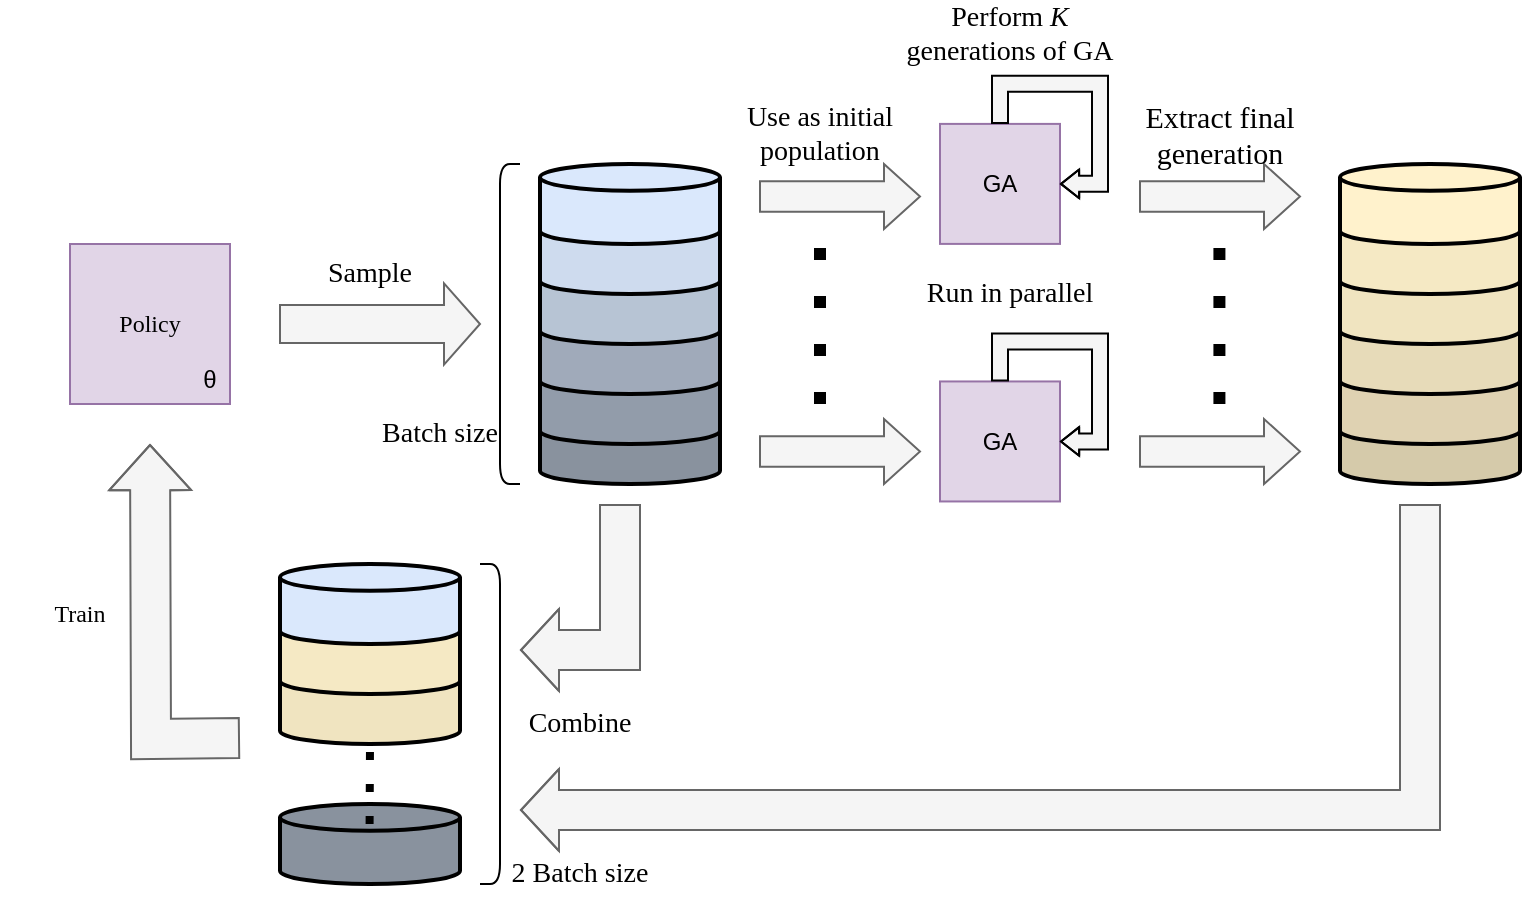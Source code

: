 <mxfile version="27.0.2">
  <diagram name="第 1 页" id="OqGGluNNmhG34aOTT-5K">
    <mxGraphModel dx="1296" dy="757" grid="1" gridSize="10" guides="1" tooltips="1" connect="1" arrows="1" fold="1" page="1" pageScale="1" pageWidth="827" pageHeight="1169" math="0" shadow="0">
      <root>
        <mxCell id="0" />
        <mxCell id="1" parent="0" />
        <mxCell id="1k1rpAn-p33p8svTMho_-12" value="" style="verticalLabelPosition=bottom;verticalAlign=top;html=1;strokeWidth=1;shape=mxgraph.arrows2.arrow;dy=0.53;dx=18;notch=0;fillColor=#f5f5f5;strokeColor=#666666;fontColor=#333333;" parent="1" vertex="1">
          <mxGeometry x="410" y="160" width="80" height="32.5" as="geometry" />
        </mxCell>
        <mxCell id="1k1rpAn-p33p8svTMho_-16" value="" style="verticalLabelPosition=bottom;verticalAlign=top;html=1;strokeWidth=1;shape=mxgraph.arrows2.arrow;dy=0.53;dx=18;notch=0;fillColor=#f5f5f5;strokeColor=#666666;fontColor=#333333;" parent="1" vertex="1">
          <mxGeometry x="410" y="287.5" width="80" height="32.5" as="geometry" />
        </mxCell>
        <mxCell id="1k1rpAn-p33p8svTMho_-37" value="" style="endArrow=none;dashed=1;html=1;dashPattern=1 3;strokeWidth=6;rounded=0;" parent="1" edge="1">
          <mxGeometry width="50" height="50" relative="1" as="geometry">
            <mxPoint x="440" y="280" as="sourcePoint" />
            <mxPoint x="440" y="200" as="targetPoint" />
          </mxGeometry>
        </mxCell>
        <mxCell id="1k1rpAn-p33p8svTMho_-44" value="" style="group" parent="1" vertex="1" connectable="0">
          <mxGeometry x="65" y="200" width="80" height="80" as="geometry" />
        </mxCell>
        <mxCell id="1k1rpAn-p33p8svTMho_-1" value="&lt;font face=&quot;Times New Roman&quot;&gt;Policy&lt;/font&gt;" style="rounded=0;whiteSpace=wrap;html=1;fillColor=#e1d5e7;strokeColor=#9673a6;direction=south;" parent="1k1rpAn-p33p8svTMho_-44" vertex="1">
          <mxGeometry width="80" height="80" as="geometry" />
        </mxCell>
        <mxCell id="1k1rpAn-p33p8svTMho_-8" value="θ" style="text;html=1;align=center;verticalAlign=middle;whiteSpace=wrap;rounded=0;" parent="1k1rpAn-p33p8svTMho_-44" vertex="1">
          <mxGeometry x="60" y="55" width="20" height="25" as="geometry" />
        </mxCell>
        <mxCell id="1k1rpAn-p33p8svTMho_-47" value="GA" style="rounded=0;whiteSpace=wrap;html=1;fillColor=#e1d5e7;strokeColor=#9673a6;" parent="1" vertex="1">
          <mxGeometry x="500" y="139.95" width="60" height="60" as="geometry" />
        </mxCell>
        <mxCell id="1k1rpAn-p33p8svTMho_-48" style="edgeStyle=orthogonalEdgeStyle;rounded=0;orthogonalLoop=1;jettySize=auto;html=1;exitX=0.5;exitY=0;exitDx=0;exitDy=0;entryX=1;entryY=0.5;entryDx=0;entryDy=0;strokeWidth=1;endArrow=openThin;endFill=0;fillColor=#f5f5f5;strokeColor=light-dark(#000000, #555555);shape=flexArrow;endWidth=5.333;endSize=2.692;startSize=2;width=8;" parent="1" source="1k1rpAn-p33p8svTMho_-47" target="1k1rpAn-p33p8svTMho_-47" edge="1">
          <mxGeometry relative="1" as="geometry">
            <mxPoint x="540" y="22.2" as="sourcePoint" />
            <mxPoint x="570" y="52.2" as="targetPoint" />
          </mxGeometry>
        </mxCell>
        <mxCell id="1k1rpAn-p33p8svTMho_-49" value="" style="verticalLabelPosition=bottom;verticalAlign=top;html=1;strokeWidth=1;shape=mxgraph.arrows2.arrow;dy=0.53;dx=18;notch=0;fillColor=#f5f5f5;strokeColor=#666666;fontColor=#333333;" parent="1" vertex="1">
          <mxGeometry x="600" y="160" width="80" height="32.5" as="geometry" />
        </mxCell>
        <mxCell id="1k1rpAn-p33p8svTMho_-50" value="" style="verticalLabelPosition=bottom;verticalAlign=top;html=1;strokeWidth=1;shape=mxgraph.arrows2.arrow;dy=0.53;dx=18;notch=0;fillColor=#f5f5f5;strokeColor=#666666;fontColor=#333333;" parent="1" vertex="1">
          <mxGeometry x="600" y="287.5" width="80" height="32.5" as="geometry" />
        </mxCell>
        <mxCell id="1k1rpAn-p33p8svTMho_-51" value="" style="endArrow=none;dashed=1;html=1;dashPattern=1 3;strokeWidth=6;rounded=0;" parent="1" edge="1">
          <mxGeometry width="50" height="50" relative="1" as="geometry">
            <mxPoint x="639.71" y="280" as="sourcePoint" />
            <mxPoint x="639.71" y="200" as="targetPoint" />
          </mxGeometry>
        </mxCell>
        <mxCell id="1k1rpAn-p33p8svTMho_-87" style="edgeStyle=orthogonalEdgeStyle;rounded=0;orthogonalLoop=1;jettySize=auto;html=1;shape=flexArrow;strokeWidth=1;width=20;endSize=7.2;fillColor=#f5f5f5;strokeColor=#666666;" parent="1" edge="1">
          <mxGeometry relative="1" as="geometry">
            <mxPoint x="150" y="447" as="sourcePoint" />
            <mxPoint x="105" y="300" as="targetPoint" />
          </mxGeometry>
        </mxCell>
        <mxCell id="1k1rpAn-p33p8svTMho_-90" style="edgeStyle=orthogonalEdgeStyle;rounded=0;orthogonalLoop=1;jettySize=auto;html=1;shape=flexArrow;strokeWidth=1;width=20;fillColor=#f5f5f5;strokeColor=#666666;" parent="1" edge="1">
          <mxGeometry relative="1" as="geometry">
            <mxPoint x="740" y="330" as="sourcePoint" />
            <mxPoint x="290" y="483" as="targetPoint" />
            <Array as="points">
              <mxPoint x="740" y="483" />
            </Array>
          </mxGeometry>
        </mxCell>
        <mxCell id="1k1rpAn-p33p8svTMho_-94" value="" style="verticalLabelPosition=bottom;verticalAlign=top;html=1;strokeWidth=1;shape=mxgraph.arrows2.arrow;dy=0.53;dx=18;notch=0;fillColor=#f5f5f5;strokeColor=#666666;fontColor=#333333;" parent="1" vertex="1">
          <mxGeometry x="170" y="219.68" width="100" height="40.63" as="geometry" />
        </mxCell>
        <mxCell id="1k1rpAn-p33p8svTMho_-98" style="edgeStyle=orthogonalEdgeStyle;rounded=0;orthogonalLoop=1;jettySize=auto;html=1;shape=flexArrow;strokeWidth=1;width=20;fillColor=#f5f5f5;strokeColor=#666666;" parent="1" edge="1">
          <mxGeometry relative="1" as="geometry">
            <mxPoint x="340" y="330" as="sourcePoint" />
            <mxPoint x="290" y="403" as="targetPoint" />
            <Array as="points">
              <mxPoint x="340" y="390" />
              <mxPoint x="340" y="403" />
            </Array>
          </mxGeometry>
        </mxCell>
        <mxCell id="1k1rpAn-p33p8svTMho_-99" value="Sample" style="text;html=1;align=center;verticalAlign=middle;whiteSpace=wrap;rounded=0;fontFamily=Times New Roman;fontSize=14;" parent="1" vertex="1">
          <mxGeometry x="185" y="200" width="60" height="30" as="geometry" />
        </mxCell>
        <mxCell id="1k1rpAn-p33p8svTMho_-100" value="" style="shape=curlyBracket;whiteSpace=wrap;html=1;rounded=1;labelPosition=left;verticalLabelPosition=middle;align=right;verticalAlign=middle;size=0;" parent="1" vertex="1">
          <mxGeometry x="280" y="160" width="10" height="160" as="geometry" />
        </mxCell>
        <mxCell id="1k1rpAn-p33p8svTMho_-101" value="Batch size" style="text;html=1;align=center;verticalAlign=middle;whiteSpace=wrap;rounded=0;fontFamily=Times New Roman;fontSize=14;" parent="1" vertex="1">
          <mxGeometry x="220" y="280" width="60" height="30" as="geometry" />
        </mxCell>
        <mxCell id="1k1rpAn-p33p8svTMho_-102" value="GA" style="rounded=0;whiteSpace=wrap;html=1;fillColor=#e1d5e7;strokeColor=#9673a6;" parent="1" vertex="1">
          <mxGeometry x="500" y="268.73" width="60" height="60" as="geometry" />
        </mxCell>
        <mxCell id="1k1rpAn-p33p8svTMho_-103" style="edgeStyle=orthogonalEdgeStyle;rounded=0;orthogonalLoop=1;jettySize=auto;html=1;exitX=0.5;exitY=0;exitDx=0;exitDy=0;entryX=1;entryY=0.5;entryDx=0;entryDy=0;strokeWidth=1;endArrow=openThin;endFill=0;fillColor=#f5f5f5;strokeColor=light-dark(#000000, #555555);shape=flexArrow;endWidth=5.333;endSize=2.692;startSize=2;width=8;" parent="1" source="1k1rpAn-p33p8svTMho_-102" target="1k1rpAn-p33p8svTMho_-102" edge="1">
          <mxGeometry relative="1" as="geometry">
            <mxPoint x="540" y="150.98" as="sourcePoint" />
            <mxPoint x="570" y="180.98" as="targetPoint" />
          </mxGeometry>
        </mxCell>
        <mxCell id="1k1rpAn-p33p8svTMho_-104" value="Use as initial population" style="text;html=1;align=center;verticalAlign=middle;whiteSpace=wrap;rounded=0;fontSize=14;fontFamily=Times New Roman;" parent="1" vertex="1">
          <mxGeometry x="400" y="130" width="80" height="30" as="geometry" />
        </mxCell>
        <mxCell id="1k1rpAn-p33p8svTMho_-105" value="Run in parallel" style="text;html=1;align=center;verticalAlign=middle;whiteSpace=wrap;rounded=0;fontSize=14;fontFamily=Times New Roman;" parent="1" vertex="1">
          <mxGeometry x="490" y="210" width="90" height="30" as="geometry" />
        </mxCell>
        <mxCell id="1k1rpAn-p33p8svTMho_-106" value="Perform &lt;i&gt;K&lt;/i&gt; generations of GA" style="text;html=1;align=center;verticalAlign=middle;whiteSpace=wrap;rounded=0;fontSize=14;fontFamily=Times New Roman;" parent="1" vertex="1">
          <mxGeometry x="480" y="80" width="110" height="30" as="geometry" />
        </mxCell>
        <mxCell id="1k1rpAn-p33p8svTMho_-107" value="Extract final generation" style="text;html=1;align=center;verticalAlign=middle;whiteSpace=wrap;rounded=0;fontSize=15;fontFamily=Times New Roman;" parent="1" vertex="1">
          <mxGeometry x="600" y="130" width="80" height="30" as="geometry" />
        </mxCell>
        <mxCell id="1k1rpAn-p33p8svTMho_-110" value="Combine" style="text;html=1;align=center;verticalAlign=middle;whiteSpace=wrap;rounded=0;fontFamily=Times New Roman;fontSize=14;" parent="1" vertex="1">
          <mxGeometry x="280" y="425" width="80" height="30" as="geometry" />
        </mxCell>
        <mxCell id="1k1rpAn-p33p8svTMho_-111" value="Train" style="text;html=1;align=center;verticalAlign=middle;whiteSpace=wrap;rounded=0;fontFamily=Times New Roman;" parent="1" vertex="1">
          <mxGeometry x="30" y="370" width="80" height="30" as="geometry" />
        </mxCell>
        <mxCell id="1k1rpAn-p33p8svTMho_-71" value="" style="strokeWidth=2;html=1;shape=mxgraph.flowchart.database;whiteSpace=wrap;fillColor=#89929E;strokeColor=#000000;" parent="1" vertex="1">
          <mxGeometry x="170" y="480" width="90" height="40" as="geometry" />
        </mxCell>
        <mxCell id="1k1rpAn-p33p8svTMho_-82" value="" style="strokeWidth=2;html=1;shape=mxgraph.flowchart.database;whiteSpace=wrap;fillColor=#F0E4C0;strokeColor=#000000;" parent="1" vertex="1">
          <mxGeometry x="170" y="410" width="90" height="40" as="geometry" />
        </mxCell>
        <mxCell id="1k1rpAn-p33p8svTMho_-83" value="" style="strokeWidth=2;html=1;shape=mxgraph.flowchart.database;whiteSpace=wrap;fillColor=#F5E9C4;strokeColor=#000000;" parent="1" vertex="1">
          <mxGeometry x="170" y="385" width="90" height="40" as="geometry" />
        </mxCell>
        <mxCell id="1k1rpAn-p33p8svTMho_-76" value="" style="strokeWidth=2;html=1;shape=mxgraph.flowchart.database;whiteSpace=wrap;fillColor=#dae8fc;strokeColor=#000000;" parent="1" vertex="1">
          <mxGeometry x="170" y="360" width="90" height="40" as="geometry" />
        </mxCell>
        <mxCell id="1k1rpAn-p33p8svTMho_-112" value="" style="endArrow=none;dashed=1;html=1;dashPattern=1 3;strokeWidth=4;rounded=0;entryX=0.5;entryY=1;entryDx=0;entryDy=0;entryPerimeter=0;" parent="1" target="1k1rpAn-p33p8svTMho_-82" edge="1">
          <mxGeometry width="50" height="50" relative="1" as="geometry">
            <mxPoint x="214.8" y="490" as="sourcePoint" />
            <mxPoint x="214.8" y="410" as="targetPoint" />
          </mxGeometry>
        </mxCell>
        <mxCell id="U0dSvCfOmkmAzxp1SKCQ-1" value="" style="shape=curlyBracket;whiteSpace=wrap;html=1;rounded=1;labelPosition=left;verticalLabelPosition=middle;align=right;verticalAlign=middle;size=0;rotation=-180;" parent="1" vertex="1">
          <mxGeometry x="270" y="360" width="10" height="160" as="geometry" />
        </mxCell>
        <mxCell id="U0dSvCfOmkmAzxp1SKCQ-2" value="2 Batch size" style="text;html=1;align=center;verticalAlign=middle;whiteSpace=wrap;rounded=0;fontFamily=Times New Roman;fontSize=14;" parent="1" vertex="1">
          <mxGeometry x="280" y="500" width="80" height="30" as="geometry" />
        </mxCell>
        <mxCell id="7DjizW7IYJ5ndTOf9HBH-1" value="" style="group" parent="1" vertex="1" connectable="0">
          <mxGeometry x="300" y="160" width="90" height="160" as="geometry" />
        </mxCell>
        <mxCell id="1k1rpAn-p33p8svTMho_-4" value="" style="strokeWidth=2;html=1;shape=mxgraph.flowchart.database;whiteSpace=wrap;fillColor=#89929E;strokeColor=#000000;" parent="7DjizW7IYJ5ndTOf9HBH-1" vertex="1">
          <mxGeometry y="120" width="90" height="40" as="geometry" />
        </mxCell>
        <mxCell id="1k1rpAn-p33p8svTMho_-2" value="" style="strokeWidth=2;html=1;shape=mxgraph.flowchart.database;whiteSpace=wrap;fillColor=#929CAA;strokeColor=#000000;" parent="7DjizW7IYJ5ndTOf9HBH-1" vertex="1">
          <mxGeometry y="100" width="90" height="40" as="geometry" />
        </mxCell>
        <mxCell id="1k1rpAn-p33p8svTMho_-5" value="" style="strokeWidth=2;html=1;shape=mxgraph.flowchart.database;whiteSpace=wrap;fillColor=#A0AABA;strokeColor=#000000;" parent="7DjizW7IYJ5ndTOf9HBH-1" vertex="1">
          <mxGeometry y="75" width="90" height="40" as="geometry" />
        </mxCell>
        <mxCell id="1k1rpAn-p33p8svTMho_-9" value="" style="strokeWidth=2;html=1;shape=mxgraph.flowchart.database;whiteSpace=wrap;fillColor=#B7C4D4;strokeColor=#000000;" parent="7DjizW7IYJ5ndTOf9HBH-1" vertex="1">
          <mxGeometry y="50" width="90" height="40" as="geometry" />
        </mxCell>
        <mxCell id="1k1rpAn-p33p8svTMho_-10" value="" style="strokeWidth=2;html=1;shape=mxgraph.flowchart.database;whiteSpace=wrap;fillColor=#CEDBEE;strokeColor=#000000;" parent="7DjizW7IYJ5ndTOf9HBH-1" vertex="1">
          <mxGeometry y="25" width="90" height="40" as="geometry" />
        </mxCell>
        <mxCell id="1k1rpAn-p33p8svTMho_-11" value="" style="strokeWidth=2;html=1;shape=mxgraph.flowchart.database;whiteSpace=wrap;fillColor=#dae8fc;strokeColor=#000000;" parent="7DjizW7IYJ5ndTOf9HBH-1" vertex="1">
          <mxGeometry width="90" height="40" as="geometry" />
        </mxCell>
        <mxCell id="7DjizW7IYJ5ndTOf9HBH-2" value="" style="group" parent="1" vertex="1" connectable="0">
          <mxGeometry x="700" y="160" width="90" height="160" as="geometry" />
        </mxCell>
        <mxCell id="1k1rpAn-p33p8svTMho_-53" value="" style="strokeWidth=2;html=1;shape=mxgraph.flowchart.database;whiteSpace=wrap;fillColor=#D5CAAA;strokeColor=#000000;" parent="7DjizW7IYJ5ndTOf9HBH-2" vertex="1">
          <mxGeometry y="120" width="90" height="40" as="geometry" />
        </mxCell>
        <mxCell id="1k1rpAn-p33p8svTMho_-54" value="" style="strokeWidth=2;html=1;shape=mxgraph.flowchart.database;whiteSpace=wrap;fillColor=#DFD2B2;strokeColor=#000000;" parent="7DjizW7IYJ5ndTOf9HBH-2" vertex="1">
          <mxGeometry y="100" width="90" height="40" as="geometry" />
        </mxCell>
        <mxCell id="1k1rpAn-p33p8svTMho_-55" value="" style="strokeWidth=2;html=1;shape=mxgraph.flowchart.database;whiteSpace=wrap;fillColor=#E7DBB9;strokeColor=#000000;" parent="7DjizW7IYJ5ndTOf9HBH-2" vertex="1">
          <mxGeometry y="75" width="90" height="40" as="geometry" />
        </mxCell>
        <mxCell id="1k1rpAn-p33p8svTMho_-56" value="" style="strokeWidth=2;html=1;shape=mxgraph.flowchart.database;whiteSpace=wrap;fillColor=#F0E4C0;strokeColor=#000000;" parent="7DjizW7IYJ5ndTOf9HBH-2" vertex="1">
          <mxGeometry y="50" width="90" height="40" as="geometry" />
        </mxCell>
        <mxCell id="1k1rpAn-p33p8svTMho_-57" value="" style="strokeWidth=2;html=1;shape=mxgraph.flowchart.database;whiteSpace=wrap;fillColor=#F5E9C4;strokeColor=#000000;" parent="7DjizW7IYJ5ndTOf9HBH-2" vertex="1">
          <mxGeometry y="25" width="90" height="40" as="geometry" />
        </mxCell>
        <mxCell id="1k1rpAn-p33p8svTMho_-58" value="" style="strokeWidth=2;html=1;shape=mxgraph.flowchart.database;whiteSpace=wrap;fillColor=#fff2cc;strokeColor=#000000;" parent="7DjizW7IYJ5ndTOf9HBH-2" vertex="1">
          <mxGeometry width="90" height="40" as="geometry" />
        </mxCell>
      </root>
    </mxGraphModel>
  </diagram>
</mxfile>
